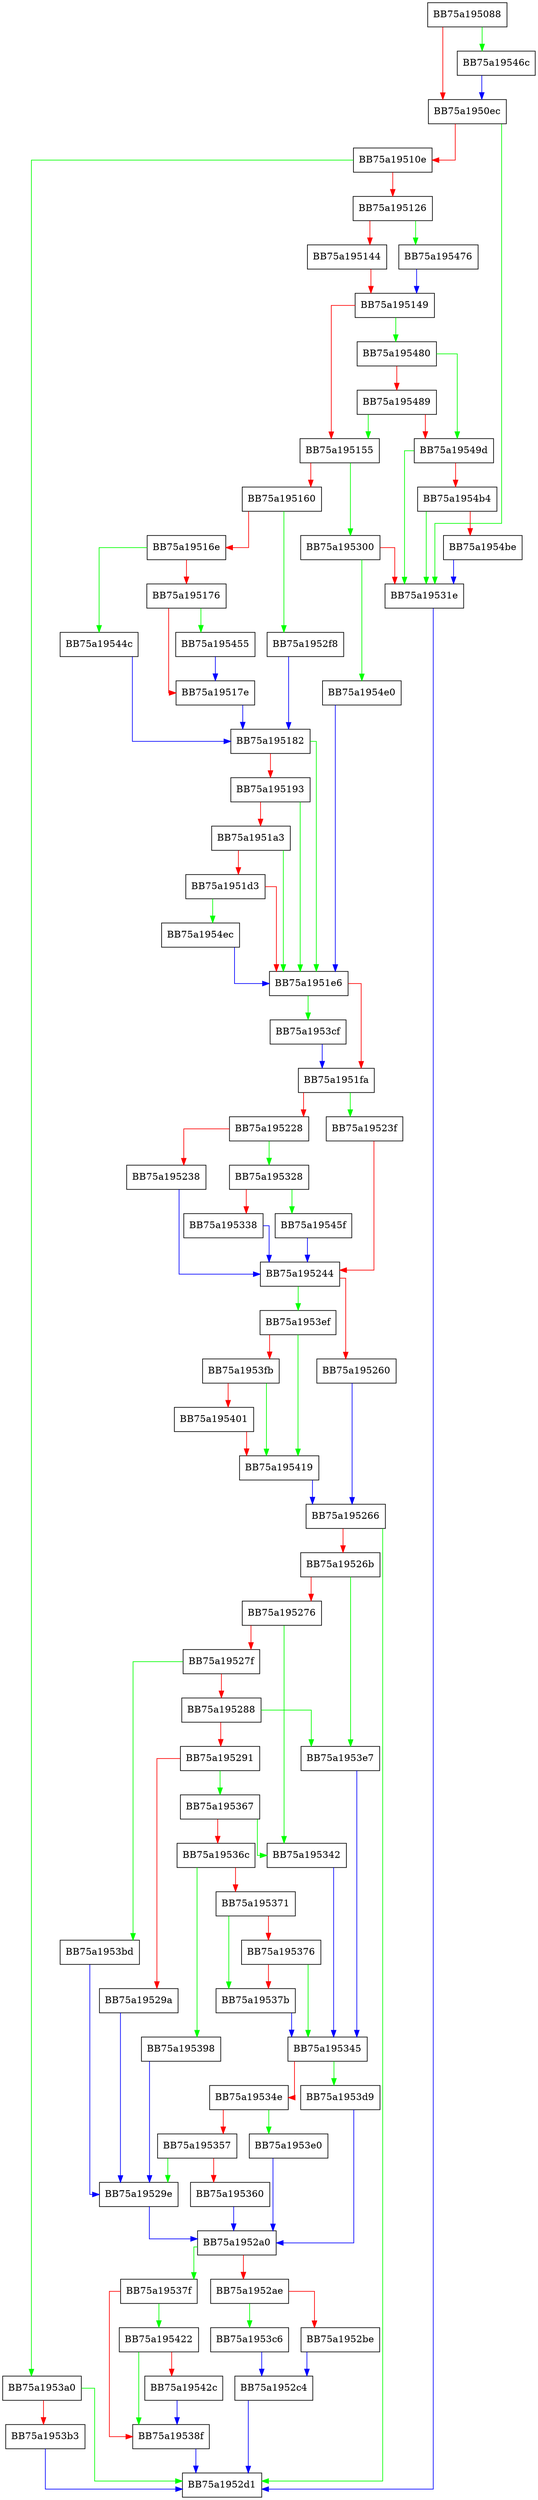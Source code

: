 digraph netvm_method_call {
  node [shape="box"];
  graph [splines=ortho];
  BB75a195088 -> BB75a19546c [color="green"];
  BB75a195088 -> BB75a1950ec [color="red"];
  BB75a1950ec -> BB75a19531e [color="green"];
  BB75a1950ec -> BB75a19510e [color="red"];
  BB75a19510e -> BB75a1953a0 [color="green"];
  BB75a19510e -> BB75a195126 [color="red"];
  BB75a195126 -> BB75a195476 [color="green"];
  BB75a195126 -> BB75a195144 [color="red"];
  BB75a195144 -> BB75a195149 [color="red"];
  BB75a195149 -> BB75a195480 [color="green"];
  BB75a195149 -> BB75a195155 [color="red"];
  BB75a195155 -> BB75a195300 [color="green"];
  BB75a195155 -> BB75a195160 [color="red"];
  BB75a195160 -> BB75a1952f8 [color="green"];
  BB75a195160 -> BB75a19516e [color="red"];
  BB75a19516e -> BB75a19544c [color="green"];
  BB75a19516e -> BB75a195176 [color="red"];
  BB75a195176 -> BB75a195455 [color="green"];
  BB75a195176 -> BB75a19517e [color="red"];
  BB75a19517e -> BB75a195182 [color="blue"];
  BB75a195182 -> BB75a1951e6 [color="green"];
  BB75a195182 -> BB75a195193 [color="red"];
  BB75a195193 -> BB75a1951e6 [color="green"];
  BB75a195193 -> BB75a1951a3 [color="red"];
  BB75a1951a3 -> BB75a1951e6 [color="green"];
  BB75a1951a3 -> BB75a1951d3 [color="red"];
  BB75a1951d3 -> BB75a1954ec [color="green"];
  BB75a1951d3 -> BB75a1951e6 [color="red"];
  BB75a1951e6 -> BB75a1953cf [color="green"];
  BB75a1951e6 -> BB75a1951fa [color="red"];
  BB75a1951fa -> BB75a19523f [color="green"];
  BB75a1951fa -> BB75a195228 [color="red"];
  BB75a195228 -> BB75a195328 [color="green"];
  BB75a195228 -> BB75a195238 [color="red"];
  BB75a195238 -> BB75a195244 [color="blue"];
  BB75a19523f -> BB75a195244 [color="red"];
  BB75a195244 -> BB75a1953ef [color="green"];
  BB75a195244 -> BB75a195260 [color="red"];
  BB75a195260 -> BB75a195266 [color="blue"];
  BB75a195266 -> BB75a1952d1 [color="green"];
  BB75a195266 -> BB75a19526b [color="red"];
  BB75a19526b -> BB75a1953e7 [color="green"];
  BB75a19526b -> BB75a195276 [color="red"];
  BB75a195276 -> BB75a195342 [color="green"];
  BB75a195276 -> BB75a19527f [color="red"];
  BB75a19527f -> BB75a1953bd [color="green"];
  BB75a19527f -> BB75a195288 [color="red"];
  BB75a195288 -> BB75a1953e7 [color="green"];
  BB75a195288 -> BB75a195291 [color="red"];
  BB75a195291 -> BB75a195367 [color="green"];
  BB75a195291 -> BB75a19529a [color="red"];
  BB75a19529a -> BB75a19529e [color="blue"];
  BB75a19529e -> BB75a1952a0 [color="blue"];
  BB75a1952a0 -> BB75a19537f [color="green"];
  BB75a1952a0 -> BB75a1952ae [color="red"];
  BB75a1952ae -> BB75a1953c6 [color="green"];
  BB75a1952ae -> BB75a1952be [color="red"];
  BB75a1952be -> BB75a1952c4 [color="blue"];
  BB75a1952c4 -> BB75a1952d1 [color="blue"];
  BB75a1952f8 -> BB75a195182 [color="blue"];
  BB75a195300 -> BB75a1954e0 [color="green"];
  BB75a195300 -> BB75a19531e [color="red"];
  BB75a19531e -> BB75a1952d1 [color="blue"];
  BB75a195328 -> BB75a19545f [color="green"];
  BB75a195328 -> BB75a195338 [color="red"];
  BB75a195338 -> BB75a195244 [color="blue"];
  BB75a195342 -> BB75a195345 [color="blue"];
  BB75a195345 -> BB75a1953d9 [color="green"];
  BB75a195345 -> BB75a19534e [color="red"];
  BB75a19534e -> BB75a1953e0 [color="green"];
  BB75a19534e -> BB75a195357 [color="red"];
  BB75a195357 -> BB75a19529e [color="green"];
  BB75a195357 -> BB75a195360 [color="red"];
  BB75a195360 -> BB75a1952a0 [color="blue"];
  BB75a195367 -> BB75a195342 [color="green"];
  BB75a195367 -> BB75a19536c [color="red"];
  BB75a19536c -> BB75a195398 [color="green"];
  BB75a19536c -> BB75a195371 [color="red"];
  BB75a195371 -> BB75a19537b [color="green"];
  BB75a195371 -> BB75a195376 [color="red"];
  BB75a195376 -> BB75a195345 [color="green"];
  BB75a195376 -> BB75a19537b [color="red"];
  BB75a19537b -> BB75a195345 [color="blue"];
  BB75a19537f -> BB75a195422 [color="green"];
  BB75a19537f -> BB75a19538f [color="red"];
  BB75a19538f -> BB75a1952d1 [color="blue"];
  BB75a195398 -> BB75a19529e [color="blue"];
  BB75a1953a0 -> BB75a1952d1 [color="green"];
  BB75a1953a0 -> BB75a1953b3 [color="red"];
  BB75a1953b3 -> BB75a1952d1 [color="blue"];
  BB75a1953bd -> BB75a19529e [color="blue"];
  BB75a1953c6 -> BB75a1952c4 [color="blue"];
  BB75a1953cf -> BB75a1951fa [color="blue"];
  BB75a1953d9 -> BB75a1952a0 [color="blue"];
  BB75a1953e0 -> BB75a1952a0 [color="blue"];
  BB75a1953e7 -> BB75a195345 [color="blue"];
  BB75a1953ef -> BB75a195419 [color="green"];
  BB75a1953ef -> BB75a1953fb [color="red"];
  BB75a1953fb -> BB75a195419 [color="green"];
  BB75a1953fb -> BB75a195401 [color="red"];
  BB75a195401 -> BB75a195419 [color="red"];
  BB75a195419 -> BB75a195266 [color="blue"];
  BB75a195422 -> BB75a19538f [color="green"];
  BB75a195422 -> BB75a19542c [color="red"];
  BB75a19542c -> BB75a19538f [color="blue"];
  BB75a19544c -> BB75a195182 [color="blue"];
  BB75a195455 -> BB75a19517e [color="blue"];
  BB75a19545f -> BB75a195244 [color="blue"];
  BB75a19546c -> BB75a1950ec [color="blue"];
  BB75a195476 -> BB75a195149 [color="blue"];
  BB75a195480 -> BB75a19549d [color="green"];
  BB75a195480 -> BB75a195489 [color="red"];
  BB75a195489 -> BB75a195155 [color="green"];
  BB75a195489 -> BB75a19549d [color="red"];
  BB75a19549d -> BB75a19531e [color="green"];
  BB75a19549d -> BB75a1954b4 [color="red"];
  BB75a1954b4 -> BB75a19531e [color="green"];
  BB75a1954b4 -> BB75a1954be [color="red"];
  BB75a1954be -> BB75a19531e [color="blue"];
  BB75a1954e0 -> BB75a1951e6 [color="blue"];
  BB75a1954ec -> BB75a1951e6 [color="blue"];
}